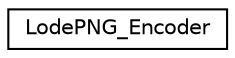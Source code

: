digraph "Graphical Class Hierarchy"
{
 // INTERACTIVE_SVG=YES
  edge [fontname="Helvetica",fontsize="10",labelfontname="Helvetica",labelfontsize="10"];
  node [fontname="Helvetica",fontsize="10",shape=record];
  rankdir="LR";
  Node0 [label="LodePNG_Encoder",height=0.2,width=0.4,color="black", fillcolor="white", style="filled",URL="$d6/d0e/struct_lode_p_n_g___encoder.html"];
}
